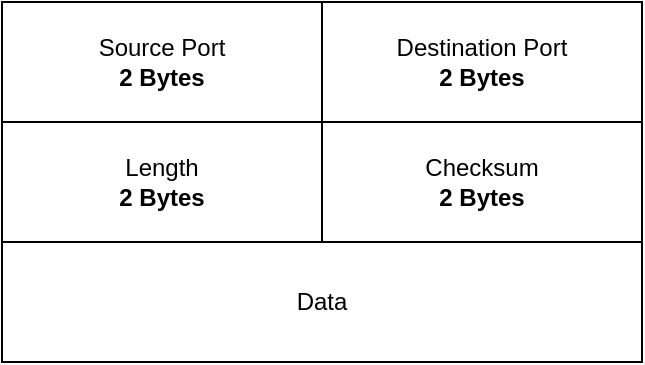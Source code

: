 <mxfile version="28.0.4">
  <diagram name="Page-1" id="1GeaLLO0cHbRzgZTsU2d">
    <mxGraphModel dx="1426" dy="787" grid="1" gridSize="10" guides="1" tooltips="1" connect="1" arrows="1" fold="1" page="1" pageScale="1" pageWidth="827" pageHeight="1169" math="0" shadow="0">
      <root>
        <mxCell id="0" />
        <mxCell id="1" parent="0" />
        <mxCell id="PpB8uI-S0JWQX4Iy8xdc-1" value="&lt;div&gt;Source Port&lt;/div&gt;&lt;div&gt;&lt;b&gt;2 Bytes&lt;/b&gt;&lt;/div&gt;" style="rounded=0;whiteSpace=wrap;html=1;" vertex="1" parent="1">
          <mxGeometry x="160" y="130" width="160" height="60" as="geometry" />
        </mxCell>
        <mxCell id="PpB8uI-S0JWQX4Iy8xdc-2" value="&lt;div&gt;Destination Port&lt;/div&gt;&lt;div&gt;&lt;b&gt;2 Bytes&lt;/b&gt;&lt;/div&gt;" style="rounded=0;whiteSpace=wrap;html=1;" vertex="1" parent="1">
          <mxGeometry x="320" y="130" width="160" height="60" as="geometry" />
        </mxCell>
        <mxCell id="PpB8uI-S0JWQX4Iy8xdc-3" value="&lt;div&gt;Length&lt;/div&gt;&lt;div&gt;&lt;b&gt;2 Bytes&lt;/b&gt;&lt;/div&gt;" style="rounded=0;whiteSpace=wrap;html=1;" vertex="1" parent="1">
          <mxGeometry x="160" y="190" width="160" height="60" as="geometry" />
        </mxCell>
        <mxCell id="PpB8uI-S0JWQX4Iy8xdc-4" value="&lt;div&gt;Checksum&lt;/div&gt;&lt;div&gt;&lt;b&gt;2 Bytes&lt;/b&gt;&lt;/div&gt;" style="rounded=0;whiteSpace=wrap;html=1;" vertex="1" parent="1">
          <mxGeometry x="320" y="190" width="160" height="60" as="geometry" />
        </mxCell>
        <mxCell id="PpB8uI-S0JWQX4Iy8xdc-5" value="Data" style="rounded=0;whiteSpace=wrap;html=1;" vertex="1" parent="1">
          <mxGeometry x="160" y="250" width="320" height="60" as="geometry" />
        </mxCell>
      </root>
    </mxGraphModel>
  </diagram>
</mxfile>
